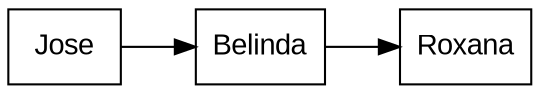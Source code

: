 digraph Tree{
	rankdir=LR
	node [shape=record, fontname=Arial];


	Jose[label="Jose"]
	Belinda[label="Belinda"]


	Jose->Belinda
	Belinda->Roxana


}